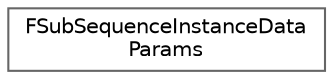 digraph "Graphical Class Hierarchy"
{
 // INTERACTIVE_SVG=YES
 // LATEX_PDF_SIZE
  bgcolor="transparent";
  edge [fontname=Helvetica,fontsize=10,labelfontname=Helvetica,labelfontsize=10];
  node [fontname=Helvetica,fontsize=10,shape=box,height=0.2,width=0.4];
  rankdir="LR";
  Node0 [id="Node000000",label="FSubSequenceInstanceData\lParams",height=0.2,width=0.4,color="grey40", fillcolor="white", style="filled",URL="$d9/d9c/structFSubSequenceInstanceDataParams.html",tooltip=" "];
}
